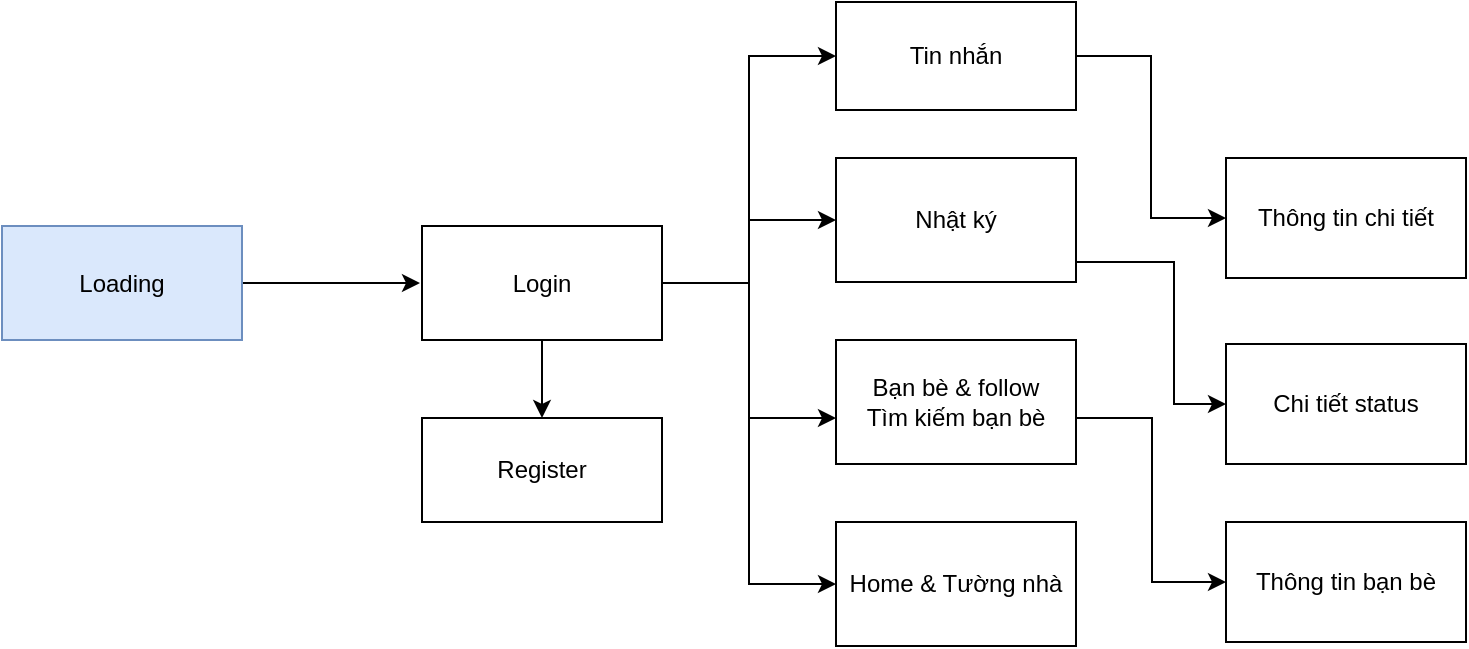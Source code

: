 <mxfile version="12.5.5" type="device"><diagram id="Buq-kVLTkiN6u60T_d1x" name="Page-1"><mxGraphModel dx="868" dy="1617" grid="1" gridSize="13" guides="1" tooltips="1" connect="1" arrows="1" fold="1" page="1" pageScale="1" pageWidth="827" pageHeight="1169" math="0" shadow="0"><root><mxCell id="0"/><mxCell id="1" parent="0"/><mxCell id="XgO_1cql_txddIzmOV69-11" style="edgeStyle=orthogonalEdgeStyle;rounded=0;orthogonalLoop=1;jettySize=auto;html=1;" parent="1" source="XgO_1cql_txddIzmOV69-1" edge="1"><mxGeometry relative="1" as="geometry"><mxPoint x="299" y="88.5" as="targetPoint"/></mxGeometry></mxCell><mxCell id="XgO_1cql_txddIzmOV69-1" value="Loading" style="rounded=0;whiteSpace=wrap;html=1;fillColor=#dae8fc;strokeColor=#6c8ebf;" parent="1" vertex="1"><mxGeometry x="90" y="60" width="120" height="57" as="geometry"/></mxCell><mxCell id="XgO_1cql_txddIzmOV69-14" style="edgeStyle=orthogonalEdgeStyle;rounded=0;orthogonalLoop=1;jettySize=auto;html=1;entryX=0.5;entryY=0;entryDx=0;entryDy=0;" parent="1" source="XgO_1cql_txddIzmOV69-2" target="XgO_1cql_txddIzmOV69-3" edge="1"><mxGeometry relative="1" as="geometry"/></mxCell><mxCell id="XgO_1cql_txddIzmOV69-15" style="edgeStyle=orthogonalEdgeStyle;rounded=0;orthogonalLoop=1;jettySize=auto;html=1;entryX=0;entryY=0.5;entryDx=0;entryDy=0;" parent="1" source="XgO_1cql_txddIzmOV69-2" target="XgO_1cql_txddIzmOV69-4" edge="1"><mxGeometry relative="1" as="geometry"/></mxCell><mxCell id="XgO_1cql_txddIzmOV69-16" style="edgeStyle=orthogonalEdgeStyle;rounded=0;orthogonalLoop=1;jettySize=auto;html=1;entryX=0;entryY=0.629;entryDx=0;entryDy=0;entryPerimeter=0;" parent="1" source="XgO_1cql_txddIzmOV69-2" target="XgO_1cql_txddIzmOV69-8" edge="1"><mxGeometry relative="1" as="geometry"/></mxCell><mxCell id="XgO_1cql_txddIzmOV69-17" style="edgeStyle=orthogonalEdgeStyle;rounded=0;orthogonalLoop=1;jettySize=auto;html=1;entryX=0;entryY=0.5;entryDx=0;entryDy=0;" parent="1" source="XgO_1cql_txddIzmOV69-2" target="XgO_1cql_txddIzmOV69-5" edge="1"><mxGeometry relative="1" as="geometry"/></mxCell><mxCell id="XgO_1cql_txddIzmOV69-18" style="edgeStyle=orthogonalEdgeStyle;rounded=0;orthogonalLoop=1;jettySize=auto;html=1;entryX=0;entryY=0.5;entryDx=0;entryDy=0;" parent="1" source="XgO_1cql_txddIzmOV69-2" target="XgO_1cql_txddIzmOV69-9" edge="1"><mxGeometry relative="1" as="geometry"/></mxCell><mxCell id="XgO_1cql_txddIzmOV69-2" value="Login" style="rounded=0;whiteSpace=wrap;html=1;" parent="1" vertex="1"><mxGeometry x="300" y="60" width="120" height="57" as="geometry"/></mxCell><mxCell id="XgO_1cql_txddIzmOV69-3" value="Register" style="rounded=0;whiteSpace=wrap;html=1;" parent="1" vertex="1"><mxGeometry x="300" y="156" width="120" height="52" as="geometry"/></mxCell><mxCell id="XgO_1cql_txddIzmOV69-22" style="edgeStyle=orthogonalEdgeStyle;rounded=0;orthogonalLoop=1;jettySize=auto;html=1;entryX=0;entryY=0.5;entryDx=0;entryDy=0;" parent="1" source="XgO_1cql_txddIzmOV69-4" target="XgO_1cql_txddIzmOV69-21" edge="1"><mxGeometry relative="1" as="geometry"><Array as="points"><mxPoint x="676" y="78"/><mxPoint x="676" y="149"/></Array></mxGeometry></mxCell><mxCell id="XgO_1cql_txddIzmOV69-4" value="Nhật ký" style="rounded=0;whiteSpace=wrap;html=1;" parent="1" vertex="1"><mxGeometry x="507" y="26" width="120" height="62" as="geometry"/></mxCell><mxCell id="XgO_1cql_txddIzmOV69-20" style="edgeStyle=orthogonalEdgeStyle;rounded=0;orthogonalLoop=1;jettySize=auto;html=1;entryX=0;entryY=0.5;entryDx=0;entryDy=0;" parent="1" source="XgO_1cql_txddIzmOV69-5" target="XgO_1cql_txddIzmOV69-10" edge="1"><mxGeometry relative="1" as="geometry"/></mxCell><mxCell id="XgO_1cql_txddIzmOV69-5" value="Tin nhắn" style="rounded=0;whiteSpace=wrap;html=1;" parent="1" vertex="1"><mxGeometry x="507" y="-52" width="120" height="54" as="geometry"/></mxCell><mxCell id="jAguQtgq2v6RrzpmwWYJ-2" style="edgeStyle=orthogonalEdgeStyle;rounded=0;orthogonalLoop=1;jettySize=auto;html=1;entryX=0;entryY=0.5;entryDx=0;entryDy=0;" edge="1" parent="1" source="XgO_1cql_txddIzmOV69-8" target="jAguQtgq2v6RrzpmwWYJ-1"><mxGeometry relative="1" as="geometry"><Array as="points"><mxPoint x="665" y="156"/><mxPoint x="665" y="238"/></Array></mxGeometry></mxCell><mxCell id="XgO_1cql_txddIzmOV69-8" value="Bạn bè &amp;amp; follow&lt;br&gt;Tìm kiếm bạn bè" style="rounded=0;whiteSpace=wrap;html=1;" parent="1" vertex="1"><mxGeometry x="507" y="117" width="120" height="62" as="geometry"/></mxCell><mxCell id="XgO_1cql_txddIzmOV69-9" value="Home &amp;amp; Tường nhà" style="rounded=0;whiteSpace=wrap;html=1;" parent="1" vertex="1"><mxGeometry x="507" y="208" width="120" height="62" as="geometry"/></mxCell><mxCell id="XgO_1cql_txddIzmOV69-10" value="Thông tin chi tiết" style="rounded=0;whiteSpace=wrap;html=1;" parent="1" vertex="1"><mxGeometry x="702" y="26" width="120" height="60" as="geometry"/></mxCell><mxCell id="XgO_1cql_txddIzmOV69-21" value="Chi tiết status" style="rounded=0;whiteSpace=wrap;html=1;" parent="1" vertex="1"><mxGeometry x="702" y="119" width="120" height="60" as="geometry"/></mxCell><mxCell id="jAguQtgq2v6RrzpmwWYJ-1" value="Thông tin bạn bè" style="rounded=0;whiteSpace=wrap;html=1;" vertex="1" parent="1"><mxGeometry x="702" y="208" width="120" height="60" as="geometry"/></mxCell></root></mxGraphModel></diagram></mxfile>